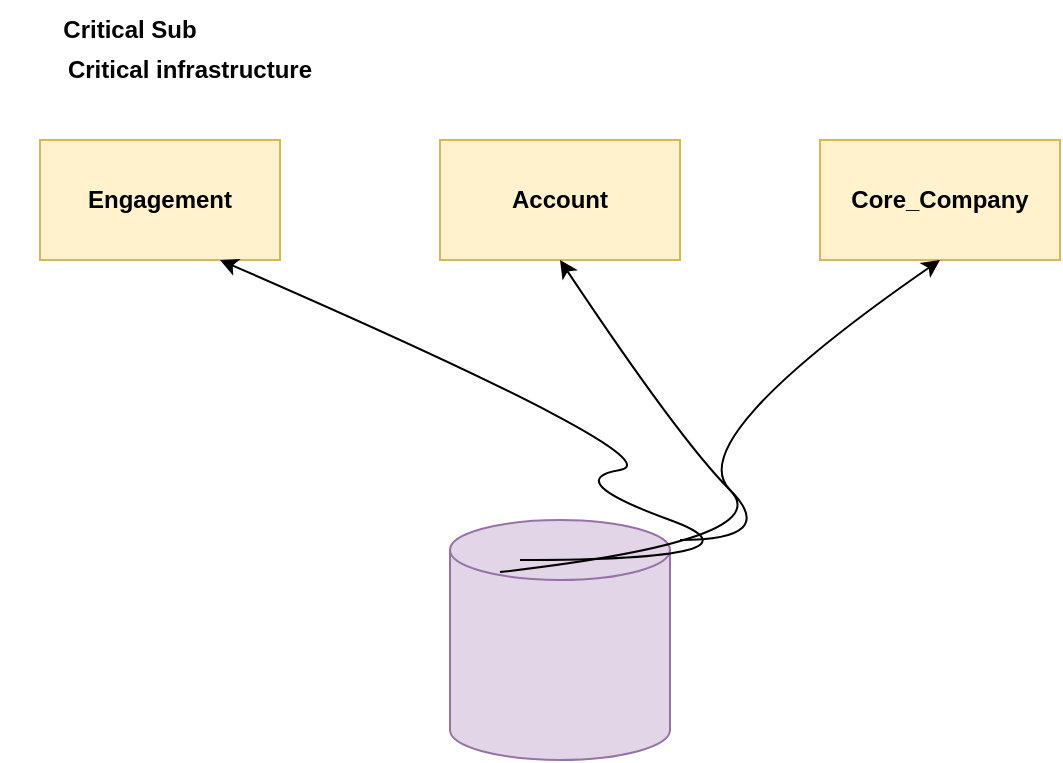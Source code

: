 <mxfile version="22.0.4" type="github">
  <diagram name="Page-1" id="_L0Ep58sSLtaiLvCrgYz">
    <mxGraphModel dx="1066" dy="571" grid="1" gridSize="10" guides="1" tooltips="1" connect="1" arrows="1" fold="1" page="1" pageScale="1" pageWidth="850" pageHeight="1100" math="0" shadow="0">
      <root>
        <mxCell id="0" />
        <mxCell id="1" parent="0" />
        <mxCell id="tGqfKUbqPckBpceEdP5W-1" value="" style="shape=cylinder3;whiteSpace=wrap;html=1;boundedLbl=1;backgroundOutline=1;size=15;fillColor=#e1d5e7;strokeColor=#9673a6;" vertex="1" parent="1">
          <mxGeometry x="285" y="310" width="110" height="120" as="geometry" />
        </mxCell>
        <mxCell id="tGqfKUbqPckBpceEdP5W-2" value="&lt;b&gt;Engagement&lt;/b&gt;" style="rounded=0;whiteSpace=wrap;html=1;fillColor=#fff2cc;strokeColor=#d6b656;" vertex="1" parent="1">
          <mxGeometry x="80" y="120" width="120" height="60" as="geometry" />
        </mxCell>
        <mxCell id="tGqfKUbqPckBpceEdP5W-3" value="&lt;b&gt;Account&lt;/b&gt;" style="rounded=0;whiteSpace=wrap;html=1;fillColor=#fff2cc;strokeColor=#d6b656;" vertex="1" parent="1">
          <mxGeometry x="280" y="120" width="120" height="60" as="geometry" />
        </mxCell>
        <mxCell id="tGqfKUbqPckBpceEdP5W-4" value="&lt;b&gt;Core_Company&lt;/b&gt;" style="rounded=0;whiteSpace=wrap;html=1;fillColor=#fff2cc;strokeColor=#d6b656;" vertex="1" parent="1">
          <mxGeometry x="470" y="120" width="120" height="60" as="geometry" />
        </mxCell>
        <mxCell id="tGqfKUbqPckBpceEdP5W-5" value="" style="curved=1;endArrow=classic;html=1;rounded=0;entryX=0.5;entryY=1;entryDx=0;entryDy=0;exitX=0.227;exitY=0.217;exitDx=0;exitDy=0;exitPerimeter=0;" edge="1" parent="1" source="tGqfKUbqPckBpceEdP5W-1" target="tGqfKUbqPckBpceEdP5W-3">
          <mxGeometry width="50" height="50" relative="1" as="geometry">
            <mxPoint x="400" y="320" as="sourcePoint" />
            <mxPoint x="450" y="270" as="targetPoint" />
            <Array as="points">
              <mxPoint x="450" y="320" />
              <mxPoint x="400" y="270" />
            </Array>
          </mxGeometry>
        </mxCell>
        <mxCell id="tGqfKUbqPckBpceEdP5W-7" value="" style="curved=1;endArrow=classic;html=1;rounded=0;entryX=0.75;entryY=1;entryDx=0;entryDy=0;exitX=0.318;exitY=0.167;exitDx=0;exitDy=0;exitPerimeter=0;" edge="1" parent="1" source="tGqfKUbqPckBpceEdP5W-1" target="tGqfKUbqPckBpceEdP5W-2">
          <mxGeometry width="50" height="50" relative="1" as="geometry">
            <mxPoint x="400" y="330" as="sourcePoint" />
            <mxPoint x="140" y="190" as="targetPoint" />
            <Array as="points">
              <mxPoint x="450" y="330" />
              <mxPoint x="340" y="290" />
              <mxPoint x="400" y="280" />
            </Array>
          </mxGeometry>
        </mxCell>
        <mxCell id="tGqfKUbqPckBpceEdP5W-8" value="" style="curved=1;endArrow=classic;html=1;rounded=0;entryX=0.5;entryY=1;entryDx=0;entryDy=0;" edge="1" parent="1" target="tGqfKUbqPckBpceEdP5W-4">
          <mxGeometry width="50" height="50" relative="1" as="geometry">
            <mxPoint x="400" y="320" as="sourcePoint" />
            <mxPoint x="450" y="270" as="targetPoint" />
            <Array as="points">
              <mxPoint x="450" y="320" />
              <mxPoint x="400" y="270" />
            </Array>
          </mxGeometry>
        </mxCell>
        <mxCell id="tGqfKUbqPckBpceEdP5W-9" value="&lt;b&gt;Critical infrastructure&lt;/b&gt;" style="text;html=1;strokeColor=none;fillColor=none;align=center;verticalAlign=middle;whiteSpace=wrap;rounded=0;" vertex="1" parent="1">
          <mxGeometry x="90" y="70" width="130" height="30" as="geometry" />
        </mxCell>
        <mxCell id="tGqfKUbqPckBpceEdP5W-10" value="&lt;b&gt;Critical Sub&lt;/b&gt;" style="text;html=1;strokeColor=none;fillColor=none;align=center;verticalAlign=middle;whiteSpace=wrap;rounded=0;" vertex="1" parent="1">
          <mxGeometry x="60" y="50" width="130" height="30" as="geometry" />
        </mxCell>
      </root>
    </mxGraphModel>
  </diagram>
</mxfile>
